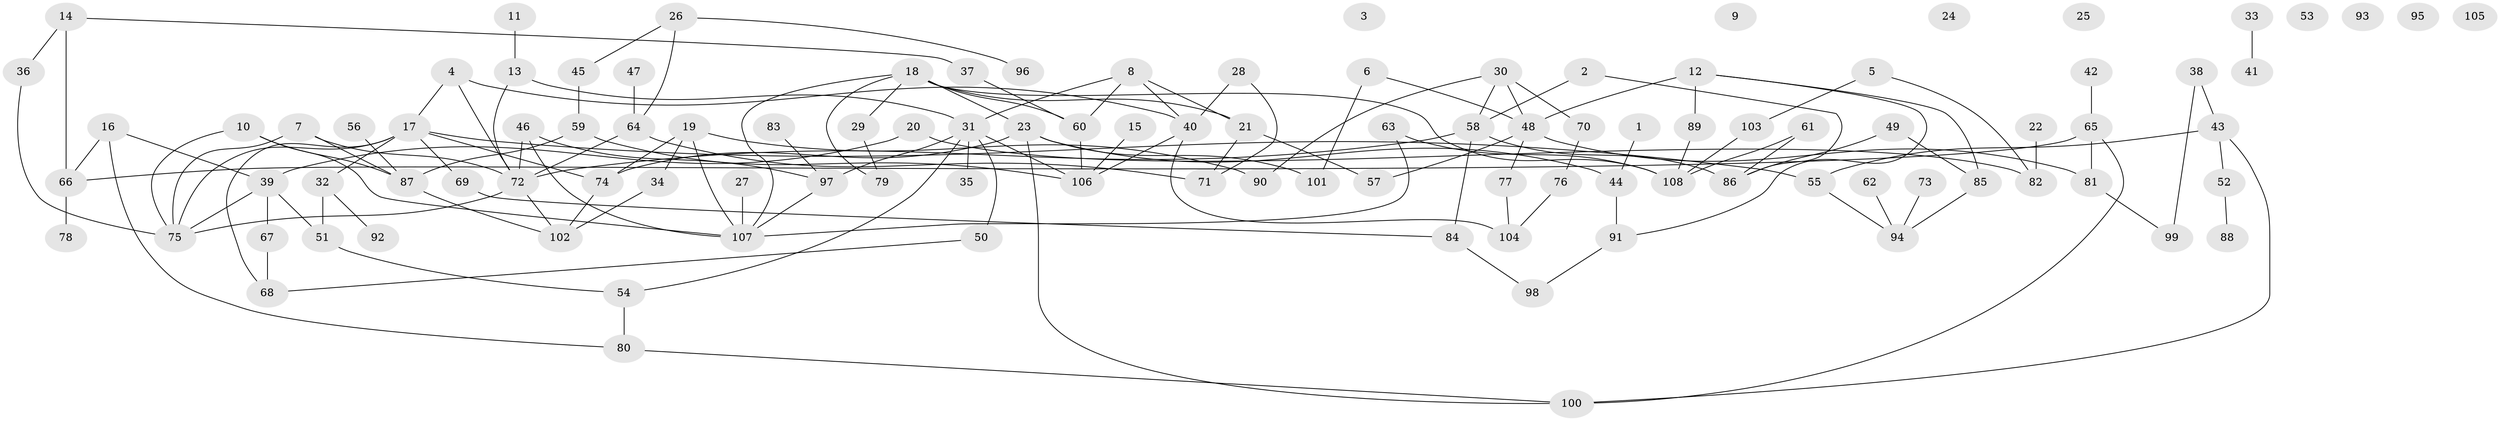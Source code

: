 // coarse degree distribution, {2: 0.22077922077922077, 0: 0.11688311688311688, 8: 0.025974025974025976, 3: 0.19480519480519481, 6: 0.06493506493506493, 7: 0.012987012987012988, 1: 0.15584415584415584, 5: 0.06493506493506493, 9: 0.03896103896103896, 4: 0.1038961038961039}
// Generated by graph-tools (version 1.1) at 2025/23/03/03/25 07:23:27]
// undirected, 108 vertices, 146 edges
graph export_dot {
graph [start="1"]
  node [color=gray90,style=filled];
  1;
  2;
  3;
  4;
  5;
  6;
  7;
  8;
  9;
  10;
  11;
  12;
  13;
  14;
  15;
  16;
  17;
  18;
  19;
  20;
  21;
  22;
  23;
  24;
  25;
  26;
  27;
  28;
  29;
  30;
  31;
  32;
  33;
  34;
  35;
  36;
  37;
  38;
  39;
  40;
  41;
  42;
  43;
  44;
  45;
  46;
  47;
  48;
  49;
  50;
  51;
  52;
  53;
  54;
  55;
  56;
  57;
  58;
  59;
  60;
  61;
  62;
  63;
  64;
  65;
  66;
  67;
  68;
  69;
  70;
  71;
  72;
  73;
  74;
  75;
  76;
  77;
  78;
  79;
  80;
  81;
  82;
  83;
  84;
  85;
  86;
  87;
  88;
  89;
  90;
  91;
  92;
  93;
  94;
  95;
  96;
  97;
  98;
  99;
  100;
  101;
  102;
  103;
  104;
  105;
  106;
  107;
  108;
  1 -- 44;
  2 -- 58;
  2 -- 86;
  4 -- 17;
  4 -- 40;
  4 -- 72;
  5 -- 82;
  5 -- 103;
  6 -- 48;
  6 -- 101;
  7 -- 72;
  7 -- 75;
  7 -- 87;
  8 -- 21;
  8 -- 31;
  8 -- 40;
  8 -- 60;
  10 -- 75;
  10 -- 87;
  10 -- 107;
  11 -- 13;
  12 -- 48;
  12 -- 85;
  12 -- 89;
  12 -- 91;
  13 -- 31;
  13 -- 72;
  14 -- 36;
  14 -- 37;
  14 -- 66;
  15 -- 106;
  16 -- 39;
  16 -- 66;
  16 -- 80;
  17 -- 32;
  17 -- 55;
  17 -- 68;
  17 -- 69;
  17 -- 74;
  17 -- 75;
  18 -- 21;
  18 -- 23;
  18 -- 29;
  18 -- 60;
  18 -- 79;
  18 -- 107;
  18 -- 108;
  19 -- 34;
  19 -- 74;
  19 -- 90;
  19 -- 107;
  20 -- 39;
  20 -- 82;
  21 -- 57;
  21 -- 71;
  22 -- 82;
  23 -- 44;
  23 -- 74;
  23 -- 100;
  23 -- 101;
  26 -- 45;
  26 -- 64;
  26 -- 96;
  27 -- 107;
  28 -- 40;
  28 -- 71;
  29 -- 79;
  30 -- 48;
  30 -- 58;
  30 -- 70;
  30 -- 90;
  31 -- 35;
  31 -- 50;
  31 -- 54;
  31 -- 97;
  31 -- 106;
  32 -- 51;
  32 -- 92;
  33 -- 41;
  34 -- 102;
  36 -- 75;
  37 -- 60;
  38 -- 43;
  38 -- 99;
  39 -- 51;
  39 -- 67;
  39 -- 75;
  40 -- 104;
  40 -- 106;
  42 -- 65;
  43 -- 52;
  43 -- 55;
  43 -- 100;
  44 -- 91;
  45 -- 59;
  46 -- 72;
  46 -- 97;
  46 -- 107;
  47 -- 64;
  48 -- 57;
  48 -- 77;
  48 -- 81;
  49 -- 85;
  49 -- 86;
  50 -- 68;
  51 -- 54;
  52 -- 88;
  54 -- 80;
  55 -- 94;
  56 -- 87;
  58 -- 72;
  58 -- 84;
  58 -- 86;
  59 -- 87;
  59 -- 106;
  60 -- 106;
  61 -- 86;
  61 -- 108;
  62 -- 94;
  63 -- 107;
  63 -- 108;
  64 -- 71;
  64 -- 72;
  65 -- 66;
  65 -- 81;
  65 -- 100;
  66 -- 78;
  67 -- 68;
  69 -- 84;
  70 -- 76;
  72 -- 75;
  72 -- 102;
  73 -- 94;
  74 -- 102;
  76 -- 104;
  77 -- 104;
  80 -- 100;
  81 -- 99;
  83 -- 97;
  84 -- 98;
  85 -- 94;
  87 -- 102;
  89 -- 108;
  91 -- 98;
  97 -- 107;
  103 -- 108;
}
